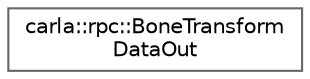 digraph "类继承关系图"
{
 // INTERACTIVE_SVG=YES
 // LATEX_PDF_SIZE
  bgcolor="transparent";
  edge [fontname=Helvetica,fontsize=10,labelfontname=Helvetica,labelfontsize=10];
  node [fontname=Helvetica,fontsize=10,shape=box,height=0.2,width=0.4];
  rankdir="LR";
  Node0 [id="Node000000",label="carla::rpc::BoneTransform\lDataOut",height=0.2,width=0.4,color="grey40", fillcolor="white", style="filled",URL="$d9/d1e/classcarla_1_1rpc_1_1BoneTransformDataOut.html",tooltip=" "];
}

